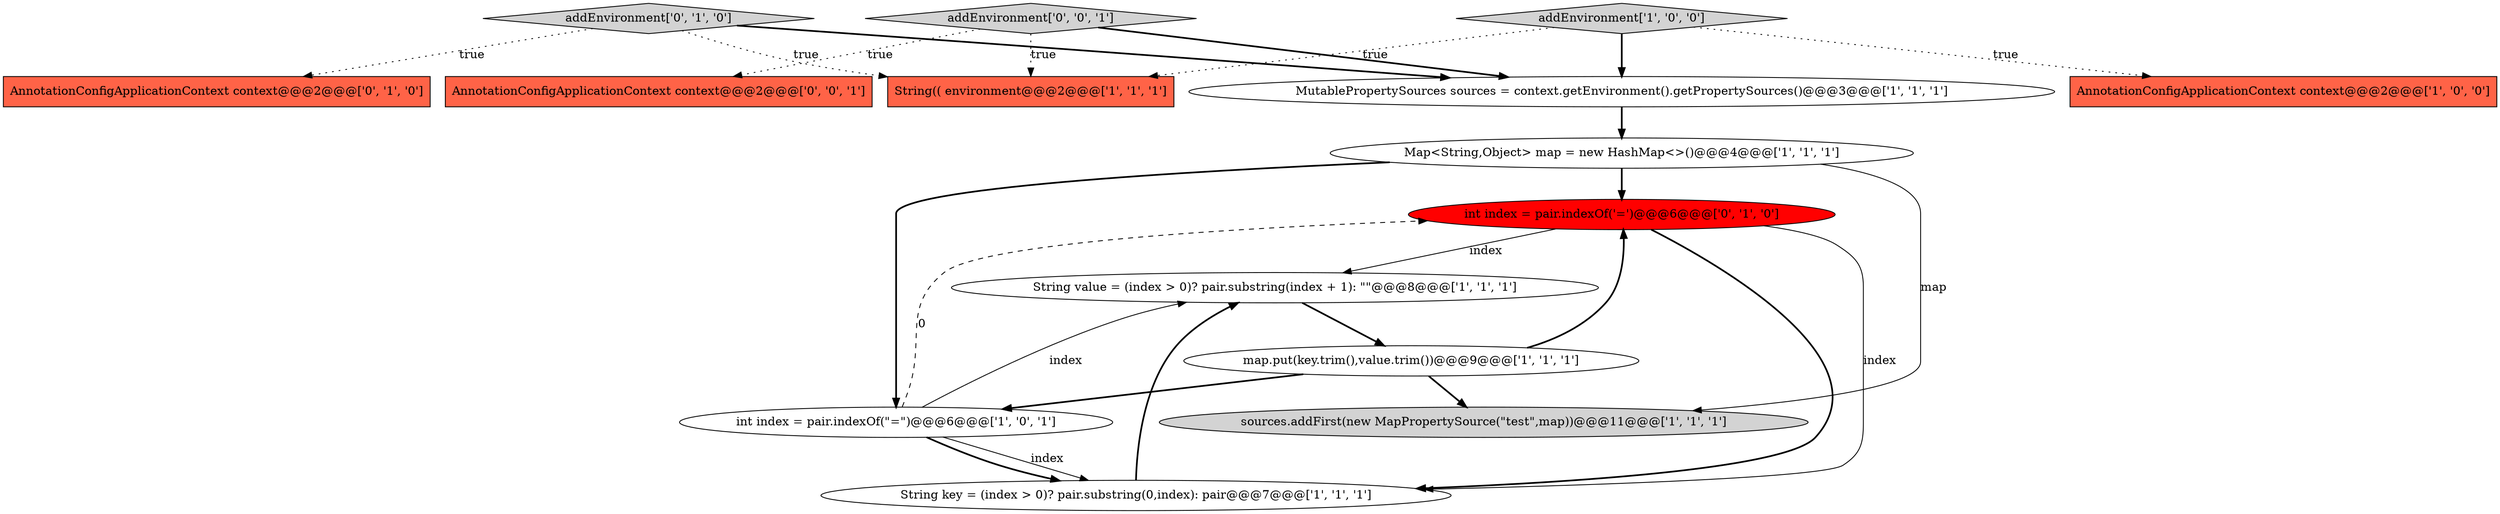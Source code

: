 digraph {
11 [style = filled, label = "AnnotationConfigApplicationContext context@@@2@@@['0', '1', '0']", fillcolor = tomato, shape = box image = "AAA0AAABBB2BBB"];
4 [style = filled, label = "String value = (index > 0)? pair.substring(index + 1): \"\"@@@8@@@['1', '1', '1']", fillcolor = white, shape = ellipse image = "AAA0AAABBB1BBB"];
0 [style = filled, label = "String key = (index > 0)? pair.substring(0,index): pair@@@7@@@['1', '1', '1']", fillcolor = white, shape = ellipse image = "AAA0AAABBB1BBB"];
12 [style = filled, label = "addEnvironment['0', '1', '0']", fillcolor = lightgray, shape = diamond image = "AAA0AAABBB2BBB"];
13 [style = filled, label = "addEnvironment['0', '0', '1']", fillcolor = lightgray, shape = diamond image = "AAA0AAABBB3BBB"];
9 [style = filled, label = "String(( environment@@@2@@@['1', '1', '1']", fillcolor = tomato, shape = box image = "AAA0AAABBB1BBB"];
10 [style = filled, label = "int index = pair.indexOf('=')@@@6@@@['0', '1', '0']", fillcolor = red, shape = ellipse image = "AAA1AAABBB2BBB"];
6 [style = filled, label = "addEnvironment['1', '0', '0']", fillcolor = lightgray, shape = diamond image = "AAA0AAABBB1BBB"];
3 [style = filled, label = "Map<String,Object> map = new HashMap<>()@@@4@@@['1', '1', '1']", fillcolor = white, shape = ellipse image = "AAA0AAABBB1BBB"];
14 [style = filled, label = "AnnotationConfigApplicationContext context@@@2@@@['0', '0', '1']", fillcolor = tomato, shape = box image = "AAA0AAABBB3BBB"];
7 [style = filled, label = "MutablePropertySources sources = context.getEnvironment().getPropertySources()@@@3@@@['1', '1', '1']", fillcolor = white, shape = ellipse image = "AAA0AAABBB1BBB"];
5 [style = filled, label = "int index = pair.indexOf(\"=\")@@@6@@@['1', '0', '1']", fillcolor = white, shape = ellipse image = "AAA0AAABBB1BBB"];
8 [style = filled, label = "AnnotationConfigApplicationContext context@@@2@@@['1', '0', '0']", fillcolor = tomato, shape = box image = "AAA0AAABBB1BBB"];
1 [style = filled, label = "map.put(key.trim(),value.trim())@@@9@@@['1', '1', '1']", fillcolor = white, shape = ellipse image = "AAA0AAABBB1BBB"];
2 [style = filled, label = "sources.addFirst(new MapPropertySource(\"test\",map))@@@11@@@['1', '1', '1']", fillcolor = lightgray, shape = ellipse image = "AAA0AAABBB1BBB"];
1->5 [style = bold, label=""];
10->0 [style = solid, label="index"];
12->7 [style = bold, label=""];
7->3 [style = bold, label=""];
10->4 [style = solid, label="index"];
5->0 [style = solid, label="index"];
12->11 [style = dotted, label="true"];
3->10 [style = bold, label=""];
3->5 [style = bold, label=""];
5->0 [style = bold, label=""];
6->9 [style = dotted, label="true"];
5->10 [style = dashed, label="0"];
0->4 [style = bold, label=""];
6->8 [style = dotted, label="true"];
13->7 [style = bold, label=""];
10->0 [style = bold, label=""];
4->1 [style = bold, label=""];
1->2 [style = bold, label=""];
5->4 [style = solid, label="index"];
3->2 [style = solid, label="map"];
6->7 [style = bold, label=""];
13->14 [style = dotted, label="true"];
1->10 [style = bold, label=""];
12->9 [style = dotted, label="true"];
13->9 [style = dotted, label="true"];
}
